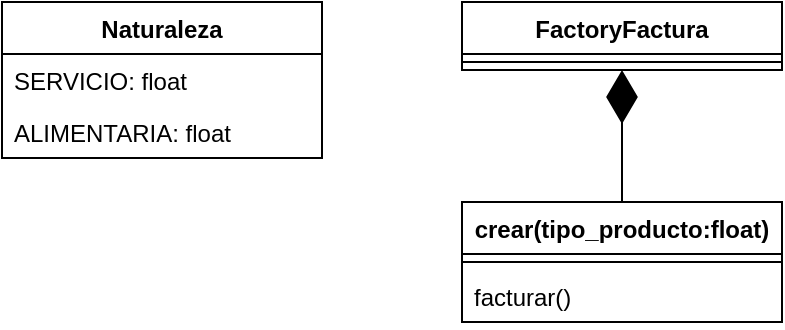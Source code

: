 <mxfile version="17.4.0" type="github">
  <diagram id="yh3oCptet86r46YNcNgu" name="Page-1">
    <mxGraphModel dx="870" dy="529" grid="1" gridSize="10" guides="1" tooltips="1" connect="1" arrows="1" fold="1" page="1" pageScale="1" pageWidth="827" pageHeight="1169" math="0" shadow="0">
      <root>
        <mxCell id="0" />
        <mxCell id="1" parent="0" />
        <mxCell id="gGPJtiWaLLc7QBE5DQiL-1" value="Naturaleza" style="swimlane;fontStyle=1;align=center;verticalAlign=top;childLayout=stackLayout;horizontal=1;startSize=26;horizontalStack=0;resizeParent=1;resizeParentMax=0;resizeLast=0;collapsible=1;marginBottom=0;" vertex="1" parent="1">
          <mxGeometry x="210" y="90" width="160" height="78" as="geometry" />
        </mxCell>
        <mxCell id="gGPJtiWaLLc7QBE5DQiL-2" value="SERVICIO: float" style="text;strokeColor=none;fillColor=none;align=left;verticalAlign=top;spacingLeft=4;spacingRight=4;overflow=hidden;rotatable=0;points=[[0,0.5],[1,0.5]];portConstraint=eastwest;" vertex="1" parent="gGPJtiWaLLc7QBE5DQiL-1">
          <mxGeometry y="26" width="160" height="26" as="geometry" />
        </mxCell>
        <mxCell id="gGPJtiWaLLc7QBE5DQiL-9" value="ALIMENTARIA: float" style="text;strokeColor=none;fillColor=none;align=left;verticalAlign=top;spacingLeft=4;spacingRight=4;overflow=hidden;rotatable=0;points=[[0,0.5],[1,0.5]];portConstraint=eastwest;" vertex="1" parent="gGPJtiWaLLc7QBE5DQiL-1">
          <mxGeometry y="52" width="160" height="26" as="geometry" />
        </mxCell>
        <mxCell id="gGPJtiWaLLc7QBE5DQiL-5" value="FactoryFactura" style="swimlane;fontStyle=1;align=center;verticalAlign=top;childLayout=stackLayout;horizontal=1;startSize=26;horizontalStack=0;resizeParent=1;resizeParentMax=0;resizeLast=0;collapsible=1;marginBottom=0;" vertex="1" parent="1">
          <mxGeometry x="440" y="90" width="160" height="34" as="geometry" />
        </mxCell>
        <mxCell id="gGPJtiWaLLc7QBE5DQiL-7" value="" style="line;strokeWidth=1;fillColor=none;align=left;verticalAlign=middle;spacingTop=-1;spacingLeft=3;spacingRight=3;rotatable=0;labelPosition=right;points=[];portConstraint=eastwest;" vertex="1" parent="gGPJtiWaLLc7QBE5DQiL-5">
          <mxGeometry y="26" width="160" height="8" as="geometry" />
        </mxCell>
        <mxCell id="gGPJtiWaLLc7QBE5DQiL-10" value="crear(tipo_producto:float)" style="swimlane;fontStyle=1;align=center;verticalAlign=top;childLayout=stackLayout;horizontal=1;startSize=26;horizontalStack=0;resizeParent=1;resizeParentMax=0;resizeLast=0;collapsible=1;marginBottom=0;" vertex="1" parent="1">
          <mxGeometry x="440" y="190" width="160" height="60" as="geometry" />
        </mxCell>
        <mxCell id="gGPJtiWaLLc7QBE5DQiL-12" value="" style="line;strokeWidth=1;fillColor=none;align=left;verticalAlign=middle;spacingTop=-1;spacingLeft=3;spacingRight=3;rotatable=0;labelPosition=right;points=[];portConstraint=eastwest;" vertex="1" parent="gGPJtiWaLLc7QBE5DQiL-10">
          <mxGeometry y="26" width="160" height="8" as="geometry" />
        </mxCell>
        <mxCell id="gGPJtiWaLLc7QBE5DQiL-13" value="facturar()" style="text;strokeColor=none;fillColor=none;align=left;verticalAlign=top;spacingLeft=4;spacingRight=4;overflow=hidden;rotatable=0;points=[[0,0.5],[1,0.5]];portConstraint=eastwest;" vertex="1" parent="gGPJtiWaLLc7QBE5DQiL-10">
          <mxGeometry y="34" width="160" height="26" as="geometry" />
        </mxCell>
        <mxCell id="gGPJtiWaLLc7QBE5DQiL-14" value="" style="endArrow=diamondThin;endFill=1;endSize=24;html=1;rounded=0;entryX=0.5;entryY=1;entryDx=0;entryDy=0;exitX=0.5;exitY=0;exitDx=0;exitDy=0;" edge="1" parent="1" source="gGPJtiWaLLc7QBE5DQiL-10" target="gGPJtiWaLLc7QBE5DQiL-5">
          <mxGeometry width="160" relative="1" as="geometry">
            <mxPoint x="390" y="270" as="sourcePoint" />
            <mxPoint x="490" y="170" as="targetPoint" />
          </mxGeometry>
        </mxCell>
      </root>
    </mxGraphModel>
  </diagram>
</mxfile>
